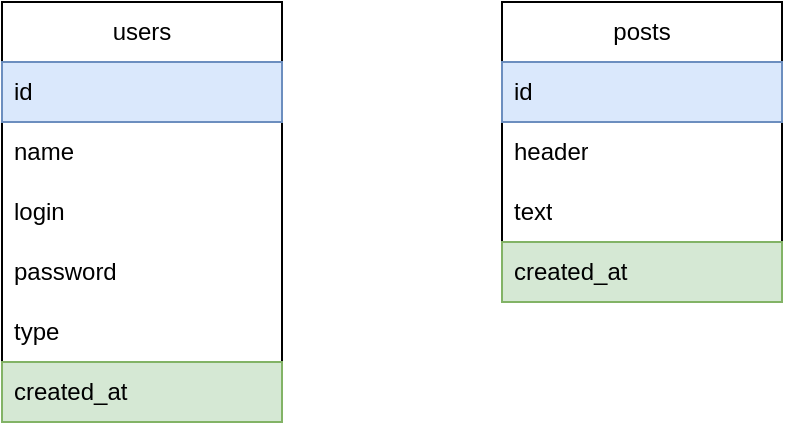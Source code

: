 <mxfile version="24.2.5" type="device">
  <diagram name="Page-1" id="vS87JECeBOJJI4E1REVx">
    <mxGraphModel dx="1105" dy="527" grid="1" gridSize="10" guides="1" tooltips="1" connect="1" arrows="1" fold="1" page="1" pageScale="1" pageWidth="827" pageHeight="1169" math="0" shadow="0">
      <root>
        <mxCell id="0" />
        <mxCell id="1" parent="0" />
        <mxCell id="Li60_mp1FgoLv-LH2RdU-1" value="users" style="swimlane;fontStyle=0;childLayout=stackLayout;horizontal=1;startSize=30;horizontalStack=0;resizeParent=1;resizeParentMax=0;resizeLast=0;collapsible=1;marginBottom=0;whiteSpace=wrap;html=1;" vertex="1" parent="1">
          <mxGeometry x="340" y="200" width="140" height="210" as="geometry" />
        </mxCell>
        <mxCell id="Li60_mp1FgoLv-LH2RdU-2" value="id" style="text;strokeColor=#6c8ebf;fillColor=#dae8fc;align=left;verticalAlign=middle;spacingLeft=4;spacingRight=4;overflow=hidden;points=[[0,0.5],[1,0.5]];portConstraint=eastwest;rotatable=0;whiteSpace=wrap;html=1;" vertex="1" parent="Li60_mp1FgoLv-LH2RdU-1">
          <mxGeometry y="30" width="140" height="30" as="geometry" />
        </mxCell>
        <mxCell id="Li60_mp1FgoLv-LH2RdU-3" value="name" style="text;strokeColor=none;fillColor=none;align=left;verticalAlign=middle;spacingLeft=4;spacingRight=4;overflow=hidden;points=[[0,0.5],[1,0.5]];portConstraint=eastwest;rotatable=0;whiteSpace=wrap;html=1;" vertex="1" parent="Li60_mp1FgoLv-LH2RdU-1">
          <mxGeometry y="60" width="140" height="30" as="geometry" />
        </mxCell>
        <mxCell id="Li60_mp1FgoLv-LH2RdU-5" value="login" style="text;strokeColor=none;fillColor=none;align=left;verticalAlign=middle;spacingLeft=4;spacingRight=4;overflow=hidden;points=[[0,0.5],[1,0.5]];portConstraint=eastwest;rotatable=0;whiteSpace=wrap;html=1;" vertex="1" parent="Li60_mp1FgoLv-LH2RdU-1">
          <mxGeometry y="90" width="140" height="30" as="geometry" />
        </mxCell>
        <mxCell id="Li60_mp1FgoLv-LH2RdU-6" value="password" style="text;strokeColor=none;fillColor=none;align=left;verticalAlign=middle;spacingLeft=4;spacingRight=4;overflow=hidden;points=[[0,0.5],[1,0.5]];portConstraint=eastwest;rotatable=0;whiteSpace=wrap;html=1;" vertex="1" parent="Li60_mp1FgoLv-LH2RdU-1">
          <mxGeometry y="120" width="140" height="30" as="geometry" />
        </mxCell>
        <mxCell id="Li60_mp1FgoLv-LH2RdU-7" value="type" style="text;strokeColor=none;fillColor=none;align=left;verticalAlign=middle;spacingLeft=4;spacingRight=4;overflow=hidden;points=[[0,0.5],[1,0.5]];portConstraint=eastwest;rotatable=0;whiteSpace=wrap;html=1;" vertex="1" parent="Li60_mp1FgoLv-LH2RdU-1">
          <mxGeometry y="150" width="140" height="30" as="geometry" />
        </mxCell>
        <mxCell id="Li60_mp1FgoLv-LH2RdU-8" value="created_at" style="text;strokeColor=#82b366;fillColor=#d5e8d4;align=left;verticalAlign=middle;spacingLeft=4;spacingRight=4;overflow=hidden;points=[[0,0.5],[1,0.5]];portConstraint=eastwest;rotatable=0;whiteSpace=wrap;html=1;" vertex="1" parent="Li60_mp1FgoLv-LH2RdU-1">
          <mxGeometry y="180" width="140" height="30" as="geometry" />
        </mxCell>
        <mxCell id="Li60_mp1FgoLv-LH2RdU-9" value="posts" style="swimlane;fontStyle=0;childLayout=stackLayout;horizontal=1;startSize=30;horizontalStack=0;resizeParent=1;resizeParentMax=0;resizeLast=0;collapsible=1;marginBottom=0;whiteSpace=wrap;html=1;" vertex="1" parent="1">
          <mxGeometry x="590" y="200" width="140" height="150" as="geometry" />
        </mxCell>
        <mxCell id="Li60_mp1FgoLv-LH2RdU-10" value="id" style="text;strokeColor=#6c8ebf;fillColor=#dae8fc;align=left;verticalAlign=middle;spacingLeft=4;spacingRight=4;overflow=hidden;points=[[0,0.5],[1,0.5]];portConstraint=eastwest;rotatable=0;whiteSpace=wrap;html=1;" vertex="1" parent="Li60_mp1FgoLv-LH2RdU-9">
          <mxGeometry y="30" width="140" height="30" as="geometry" />
        </mxCell>
        <mxCell id="Li60_mp1FgoLv-LH2RdU-11" value="header" style="text;strokeColor=none;fillColor=none;align=left;verticalAlign=middle;spacingLeft=4;spacingRight=4;overflow=hidden;points=[[0,0.5],[1,0.5]];portConstraint=eastwest;rotatable=0;whiteSpace=wrap;html=1;" vertex="1" parent="Li60_mp1FgoLv-LH2RdU-9">
          <mxGeometry y="60" width="140" height="30" as="geometry" />
        </mxCell>
        <mxCell id="Li60_mp1FgoLv-LH2RdU-13" value="text" style="text;strokeColor=none;fillColor=none;align=left;verticalAlign=middle;spacingLeft=4;spacingRight=4;overflow=hidden;points=[[0,0.5],[1,0.5]];portConstraint=eastwest;rotatable=0;whiteSpace=wrap;html=1;" vertex="1" parent="Li60_mp1FgoLv-LH2RdU-9">
          <mxGeometry y="90" width="140" height="30" as="geometry" />
        </mxCell>
        <mxCell id="Li60_mp1FgoLv-LH2RdU-15" value="created_at" style="text;strokeColor=#82b366;fillColor=#d5e8d4;align=left;verticalAlign=middle;spacingLeft=4;spacingRight=4;overflow=hidden;points=[[0,0.5],[1,0.5]];portConstraint=eastwest;rotatable=0;whiteSpace=wrap;html=1;" vertex="1" parent="Li60_mp1FgoLv-LH2RdU-9">
          <mxGeometry y="120" width="140" height="30" as="geometry" />
        </mxCell>
      </root>
    </mxGraphModel>
  </diagram>
</mxfile>
